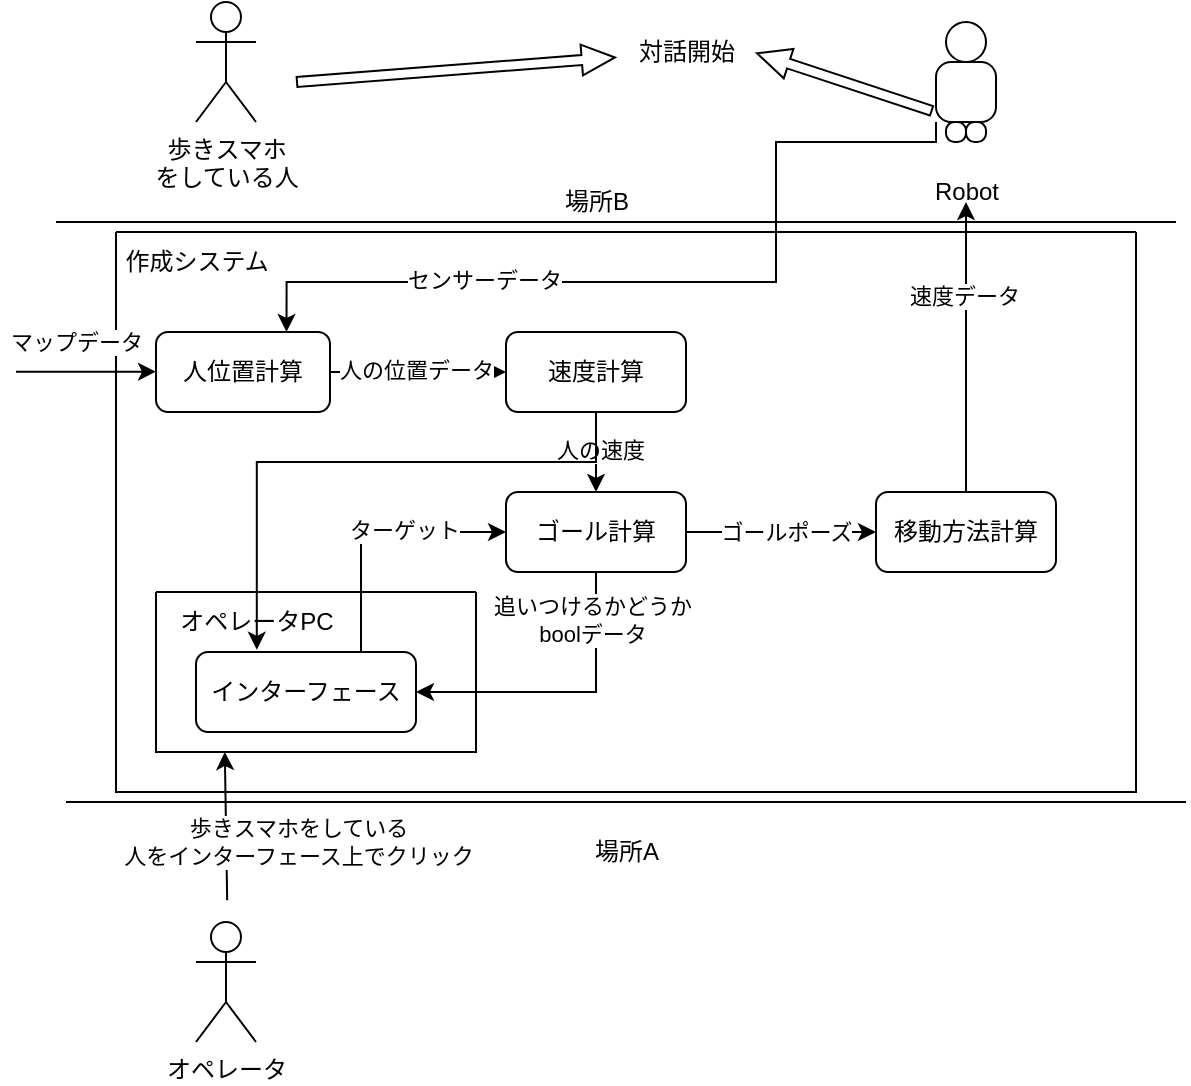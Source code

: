 <mxfile version="22.1.18" type="device">
  <diagram name="ページ1" id="q40Y4H6Cgm2v3x42ygtB">
    <mxGraphModel dx="1456" dy="667" grid="1" gridSize="10" guides="1" tooltips="1" connect="1" arrows="1" fold="1" page="1" pageScale="1" pageWidth="827" pageHeight="1169" math="0" shadow="0">
      <root>
        <mxCell id="0" />
        <mxCell id="1" parent="0" />
        <mxCell id="p3XjbXPdAwx0f5DoJ2kn-6" value="オペレータ" style="shape=umlActor;verticalLabelPosition=bottom;verticalAlign=top;html=1;outlineConnect=0;" parent="1" vertex="1">
          <mxGeometry x="110" y="570" width="30" height="60" as="geometry" />
        </mxCell>
        <mxCell id="p3XjbXPdAwx0f5DoJ2kn-9" value="" style="swimlane;startSize=0;" parent="1" vertex="1">
          <mxGeometry x="70" y="225" width="510" height="280" as="geometry">
            <mxRectangle x="140" y="230" width="50" height="40" as="alternateBounds" />
          </mxGeometry>
        </mxCell>
        <mxCell id="p3XjbXPdAwx0f5DoJ2kn-55" value="" style="edgeStyle=orthogonalEdgeStyle;rounded=0;orthogonalLoop=1;jettySize=auto;html=1;" parent="p3XjbXPdAwx0f5DoJ2kn-9" source="p3XjbXPdAwx0f5DoJ2kn-8" target="p3XjbXPdAwx0f5DoJ2kn-12" edge="1">
          <mxGeometry relative="1" as="geometry" />
        </mxCell>
        <mxCell id="p3XjbXPdAwx0f5DoJ2kn-56" value="人の位置データ" style="edgeLabel;html=1;align=center;verticalAlign=middle;resizable=0;points=[];" parent="p3XjbXPdAwx0f5DoJ2kn-55" vertex="1" connectable="0">
          <mxGeometry x="-0.027" y="1" relative="1" as="geometry">
            <mxPoint as="offset" />
          </mxGeometry>
        </mxCell>
        <mxCell id="p3XjbXPdAwx0f5DoJ2kn-8" value="人位置計算" style="rounded=1;whiteSpace=wrap;html=1;" parent="p3XjbXPdAwx0f5DoJ2kn-9" vertex="1">
          <mxGeometry x="20" y="50" width="87" height="40" as="geometry" />
        </mxCell>
        <mxCell id="p3XjbXPdAwx0f5DoJ2kn-10" value="作成システム" style="text;html=1;align=center;verticalAlign=middle;resizable=0;points=[];autosize=1;strokeColor=none;fillColor=none;" parent="p3XjbXPdAwx0f5DoJ2kn-9" vertex="1">
          <mxGeometry x="-10" width="100" height="30" as="geometry" />
        </mxCell>
        <mxCell id="p3XjbXPdAwx0f5DoJ2kn-81" style="edgeStyle=orthogonalEdgeStyle;rounded=0;orthogonalLoop=1;jettySize=auto;html=1;exitX=0.5;exitY=1;exitDx=0;exitDy=0;entryX=0.5;entryY=0;entryDx=0;entryDy=0;" parent="p3XjbXPdAwx0f5DoJ2kn-9" source="p3XjbXPdAwx0f5DoJ2kn-12" target="p3XjbXPdAwx0f5DoJ2kn-15" edge="1">
          <mxGeometry relative="1" as="geometry" />
        </mxCell>
        <mxCell id="p3XjbXPdAwx0f5DoJ2kn-82" value="人の速度" style="edgeLabel;html=1;align=center;verticalAlign=middle;resizable=0;points=[];" parent="p3XjbXPdAwx0f5DoJ2kn-81" vertex="1" connectable="0">
          <mxGeometry x="-0.073" y="2" relative="1" as="geometry">
            <mxPoint as="offset" />
          </mxGeometry>
        </mxCell>
        <mxCell id="p3XjbXPdAwx0f5DoJ2kn-12" value="速度計算" style="rounded=1;whiteSpace=wrap;html=1;" parent="p3XjbXPdAwx0f5DoJ2kn-9" vertex="1">
          <mxGeometry x="195" y="50" width="90" height="40" as="geometry" />
        </mxCell>
        <mxCell id="p3XjbXPdAwx0f5DoJ2kn-54" style="edgeStyle=orthogonalEdgeStyle;rounded=0;orthogonalLoop=1;jettySize=auto;html=1;exitX=0.5;exitY=1;exitDx=0;exitDy=0;entryX=1;entryY=0.5;entryDx=0;entryDy=0;" parent="p3XjbXPdAwx0f5DoJ2kn-9" source="p3XjbXPdAwx0f5DoJ2kn-15" target="p3XjbXPdAwx0f5DoJ2kn-13" edge="1">
          <mxGeometry relative="1" as="geometry" />
        </mxCell>
        <mxCell id="p3XjbXPdAwx0f5DoJ2kn-67" value="追いつけるかどうか&lt;br&gt;boolデータ" style="edgeLabel;html=1;align=center;verticalAlign=middle;resizable=0;points=[];" parent="p3XjbXPdAwx0f5DoJ2kn-54" vertex="1" connectable="0">
          <mxGeometry x="-0.683" y="-2" relative="1" as="geometry">
            <mxPoint as="offset" />
          </mxGeometry>
        </mxCell>
        <mxCell id="p3XjbXPdAwx0f5DoJ2kn-70" style="edgeStyle=orthogonalEdgeStyle;rounded=0;orthogonalLoop=1;jettySize=auto;html=1;exitX=1;exitY=0.5;exitDx=0;exitDy=0;entryX=0;entryY=0.5;entryDx=0;entryDy=0;" parent="p3XjbXPdAwx0f5DoJ2kn-9" source="p3XjbXPdAwx0f5DoJ2kn-15" target="p3XjbXPdAwx0f5DoJ2kn-17" edge="1">
          <mxGeometry relative="1" as="geometry" />
        </mxCell>
        <mxCell id="p3XjbXPdAwx0f5DoJ2kn-71" value="ゴールポーズ" style="edgeLabel;html=1;align=center;verticalAlign=middle;resizable=0;points=[];" parent="p3XjbXPdAwx0f5DoJ2kn-70" vertex="1" connectable="0">
          <mxGeometry x="0.052" relative="1" as="geometry">
            <mxPoint as="offset" />
          </mxGeometry>
        </mxCell>
        <mxCell id="p3XjbXPdAwx0f5DoJ2kn-15" value="ゴール計算" style="rounded=1;whiteSpace=wrap;html=1;" parent="p3XjbXPdAwx0f5DoJ2kn-9" vertex="1">
          <mxGeometry x="195" y="130" width="90" height="40" as="geometry" />
        </mxCell>
        <mxCell id="p3XjbXPdAwx0f5DoJ2kn-16" style="edgeStyle=orthogonalEdgeStyle;rounded=0;orthogonalLoop=1;jettySize=auto;html=1;exitX=0.5;exitY=1;exitDx=0;exitDy=0;" parent="p3XjbXPdAwx0f5DoJ2kn-9" source="p3XjbXPdAwx0f5DoJ2kn-15" target="p3XjbXPdAwx0f5DoJ2kn-15" edge="1">
          <mxGeometry relative="1" as="geometry" />
        </mxCell>
        <mxCell id="p3XjbXPdAwx0f5DoJ2kn-17" value="移動方法計算" style="rounded=1;whiteSpace=wrap;html=1;" parent="p3XjbXPdAwx0f5DoJ2kn-9" vertex="1">
          <mxGeometry x="380" y="130" width="90" height="40" as="geometry" />
        </mxCell>
        <mxCell id="p3XjbXPdAwx0f5DoJ2kn-30" value="" style="swimlane;startSize=0;" parent="p3XjbXPdAwx0f5DoJ2kn-9" vertex="1">
          <mxGeometry x="20" y="180" width="160" height="80" as="geometry" />
        </mxCell>
        <mxCell id="p3XjbXPdAwx0f5DoJ2kn-13" value="インターフェース" style="rounded=1;whiteSpace=wrap;html=1;" parent="p3XjbXPdAwx0f5DoJ2kn-30" vertex="1">
          <mxGeometry x="20" y="30" width="110" height="40" as="geometry" />
        </mxCell>
        <mxCell id="p3XjbXPdAwx0f5DoJ2kn-31" value="オペレータPC" style="text;html=1;align=center;verticalAlign=middle;resizable=0;points=[];autosize=1;strokeColor=none;fillColor=none;" parent="p3XjbXPdAwx0f5DoJ2kn-30" vertex="1">
          <mxGeometry width="100" height="30" as="geometry" />
        </mxCell>
        <mxCell id="p3XjbXPdAwx0f5DoJ2kn-83" value="" style="endArrow=classic;html=1;rounded=0;exitX=0.75;exitY=0;exitDx=0;exitDy=0;entryX=0;entryY=0.5;entryDx=0;entryDy=0;edgeStyle=orthogonalEdgeStyle;" parent="p3XjbXPdAwx0f5DoJ2kn-9" source="p3XjbXPdAwx0f5DoJ2kn-13" target="p3XjbXPdAwx0f5DoJ2kn-15" edge="1">
          <mxGeometry width="50" height="50" relative="1" as="geometry">
            <mxPoint x="430" y="145" as="sourcePoint" />
            <mxPoint x="480" y="95" as="targetPoint" />
          </mxGeometry>
        </mxCell>
        <mxCell id="p3XjbXPdAwx0f5DoJ2kn-84" value="ターゲット" style="edgeLabel;html=1;align=center;verticalAlign=middle;resizable=0;points=[];" parent="p3XjbXPdAwx0f5DoJ2kn-83" vertex="1" connectable="0">
          <mxGeometry x="0.226" y="1" relative="1" as="geometry">
            <mxPoint as="offset" />
          </mxGeometry>
        </mxCell>
        <mxCell id="mPH4-u29i5e3vEwbWO_n-1" style="edgeStyle=orthogonalEdgeStyle;rounded=0;orthogonalLoop=1;jettySize=auto;html=1;exitX=0.5;exitY=1;exitDx=0;exitDy=0;entryX=0.504;entryY=0.964;entryDx=0;entryDy=0;entryPerimeter=0;" parent="p3XjbXPdAwx0f5DoJ2kn-9" source="p3XjbXPdAwx0f5DoJ2kn-12" target="p3XjbXPdAwx0f5DoJ2kn-31" edge="1">
          <mxGeometry relative="1" as="geometry">
            <Array as="points">
              <mxPoint x="240" y="115" />
              <mxPoint x="70" y="115" />
            </Array>
          </mxGeometry>
        </mxCell>
        <mxCell id="p3XjbXPdAwx0f5DoJ2kn-36" value="歩きスマホ&lt;br&gt;をしている人" style="shape=umlActor;verticalLabelPosition=bottom;verticalAlign=top;html=1;outlineConnect=0;" parent="1" vertex="1">
          <mxGeometry x="110" y="110" width="30" height="60" as="geometry" />
        </mxCell>
        <mxCell id="p3XjbXPdAwx0f5DoJ2kn-47" value="Robot" style="text;html=1;align=center;verticalAlign=middle;resizable=0;points=[];autosize=1;strokeColor=none;fillColor=none;" parent="1" vertex="1">
          <mxGeometry x="465" y="190" width="60" height="30" as="geometry" />
        </mxCell>
        <mxCell id="p3XjbXPdAwx0f5DoJ2kn-50" value="" style="endArrow=classic;html=1;rounded=0;entryX=0.171;entryY=1.021;entryDx=0;entryDy=0;entryPerimeter=0;" parent="1" edge="1">
          <mxGeometry width="50" height="50" relative="1" as="geometry">
            <mxPoint x="125.59" y="559.16" as="sourcePoint" />
            <mxPoint x="124.4" y="485.0" as="targetPoint" />
            <Array as="points">
              <mxPoint x="125.59" y="559.16" />
            </Array>
          </mxGeometry>
        </mxCell>
        <mxCell id="p3XjbXPdAwx0f5DoJ2kn-52" value="歩きスマホをしている&lt;br&gt;人をインターフェース上でクリック" style="edgeLabel;html=1;align=center;verticalAlign=middle;resizable=0;points=[];" parent="p3XjbXPdAwx0f5DoJ2kn-50" vertex="1" connectable="0">
          <mxGeometry x="-0.51" y="1" relative="1" as="geometry">
            <mxPoint x="36" y="-11" as="offset" />
          </mxGeometry>
        </mxCell>
        <mxCell id="p3XjbXPdAwx0f5DoJ2kn-75" value="" style="group" parent="1" vertex="1" connectable="0">
          <mxGeometry x="480" y="120" width="30" height="60" as="geometry" />
        </mxCell>
        <mxCell id="p3XjbXPdAwx0f5DoJ2kn-43" value="" style="ellipse;whiteSpace=wrap;html=1;aspect=fixed;" parent="p3XjbXPdAwx0f5DoJ2kn-75" vertex="1">
          <mxGeometry x="5" width="20" height="20" as="geometry" />
        </mxCell>
        <mxCell id="p3XjbXPdAwx0f5DoJ2kn-44" value="" style="rounded=1;whiteSpace=wrap;html=1;arcSize=25;" parent="p3XjbXPdAwx0f5DoJ2kn-75" vertex="1">
          <mxGeometry y="20" width="30" height="30" as="geometry" />
        </mxCell>
        <mxCell id="p3XjbXPdAwx0f5DoJ2kn-45" value="" style="rounded=1;whiteSpace=wrap;html=1;arcSize=43;" parent="p3XjbXPdAwx0f5DoJ2kn-75" vertex="1">
          <mxGeometry x="5" y="50" width="10" height="10" as="geometry" />
        </mxCell>
        <mxCell id="p3XjbXPdAwx0f5DoJ2kn-46" value="" style="rounded=1;whiteSpace=wrap;html=1;arcSize=43;" parent="p3XjbXPdAwx0f5DoJ2kn-75" vertex="1">
          <mxGeometry x="15" y="50" width="10" height="10" as="geometry" />
        </mxCell>
        <mxCell id="p3XjbXPdAwx0f5DoJ2kn-79" style="edgeStyle=orthogonalEdgeStyle;rounded=0;orthogonalLoop=1;jettySize=auto;html=1;exitX=0.5;exitY=0;exitDx=0;exitDy=0;" parent="1" source="p3XjbXPdAwx0f5DoJ2kn-17" edge="1">
          <mxGeometry relative="1" as="geometry">
            <mxPoint x="495" y="210" as="targetPoint" />
          </mxGeometry>
        </mxCell>
        <mxCell id="p3XjbXPdAwx0f5DoJ2kn-80" value="速度データ" style="edgeLabel;html=1;align=center;verticalAlign=middle;resizable=0;points=[];" parent="p3XjbXPdAwx0f5DoJ2kn-79" vertex="1" connectable="0">
          <mxGeometry x="0.355" y="2" relative="1" as="geometry">
            <mxPoint as="offset" />
          </mxGeometry>
        </mxCell>
        <mxCell id="p3XjbXPdAwx0f5DoJ2kn-85" value="" style="endArrow=classic;html=1;rounded=0;entryX=1.025;entryY=0.697;entryDx=0;entryDy=0;entryPerimeter=0;shape=flexArrow;width=5;endSize=5.222;endWidth=9.444;" parent="1" edge="1">
          <mxGeometry width="50" height="50" relative="1" as="geometry">
            <mxPoint x="478.25" y="164.55" as="sourcePoint" />
            <mxPoint x="390" y="135.46" as="targetPoint" />
          </mxGeometry>
        </mxCell>
        <mxCell id="p3XjbXPdAwx0f5DoJ2kn-86" value="対話開始" style="text;html=1;align=center;verticalAlign=middle;resizable=0;points=[];autosize=1;strokeColor=none;fillColor=none;" parent="1" vertex="1">
          <mxGeometry x="320" y="120" width="70" height="30" as="geometry" />
        </mxCell>
        <mxCell id="870sRw7pD7z9VvGSY5oI-3" style="edgeStyle=orthogonalEdgeStyle;rounded=0;orthogonalLoop=1;jettySize=auto;html=1;entryX=0.75;entryY=0;entryDx=0;entryDy=0;exitX=0;exitY=1;exitDx=0;exitDy=0;" parent="1" source="p3XjbXPdAwx0f5DoJ2kn-44" target="p3XjbXPdAwx0f5DoJ2kn-8" edge="1">
          <mxGeometry relative="1" as="geometry">
            <mxPoint x="470" y="180" as="sourcePoint" />
            <mxPoint x="155.25" y="285" as="targetPoint" />
            <Array as="points">
              <mxPoint x="400" y="180" />
              <mxPoint x="400" y="250" />
              <mxPoint x="155" y="250" />
            </Array>
          </mxGeometry>
        </mxCell>
        <mxCell id="870sRw7pD7z9VvGSY5oI-4" value="センサーデータ" style="edgeLabel;html=1;align=center;verticalAlign=middle;resizable=0;points=[];" parent="870sRw7pD7z9VvGSY5oI-3" vertex="1" connectable="0">
          <mxGeometry x="0.424" y="-1" relative="1" as="geometry">
            <mxPoint as="offset" />
          </mxGeometry>
        </mxCell>
        <mxCell id="870sRw7pD7z9VvGSY5oI-5" value="" style="endArrow=classic;html=1;rounded=0;entryX=0;entryY=0.5;entryDx=0;entryDy=0;" parent="1" edge="1">
          <mxGeometry width="50" height="50" relative="1" as="geometry">
            <mxPoint x="20" y="294.86" as="sourcePoint" />
            <mxPoint x="90" y="294.86" as="targetPoint" />
          </mxGeometry>
        </mxCell>
        <mxCell id="870sRw7pD7z9VvGSY5oI-6" value="マップデータ" style="edgeLabel;html=1;align=center;verticalAlign=middle;resizable=0;points=[];" parent="870sRw7pD7z9VvGSY5oI-5" vertex="1" connectable="0">
          <mxGeometry x="-0.143" relative="1" as="geometry">
            <mxPoint y="-15" as="offset" />
          </mxGeometry>
        </mxCell>
        <mxCell id="9pPuMmvDypeMYqGXIPxz-1" value="" style="endArrow=classic;html=1;rounded=0;shape=flexArrow;width=5;endSize=5.222;endWidth=9.444;" parent="1" target="p3XjbXPdAwx0f5DoJ2kn-86" edge="1">
          <mxGeometry width="50" height="50" relative="1" as="geometry">
            <mxPoint x="160" y="150" as="sourcePoint" />
            <mxPoint x="320" y="160.91" as="targetPoint" />
          </mxGeometry>
        </mxCell>
        <mxCell id="-ZtRT_XqycCp_QkjvWYs-2" value="" style="endArrow=none;html=1;rounded=0;" edge="1" parent="1">
          <mxGeometry width="50" height="50" relative="1" as="geometry">
            <mxPoint x="45" y="510" as="sourcePoint" />
            <mxPoint x="605" y="510" as="targetPoint" />
          </mxGeometry>
        </mxCell>
        <mxCell id="-ZtRT_XqycCp_QkjvWYs-4" value="場所A" style="text;html=1;align=center;verticalAlign=middle;resizable=0;points=[];autosize=1;strokeColor=none;fillColor=none;" vertex="1" parent="1">
          <mxGeometry x="295" y="520" width="60" height="30" as="geometry" />
        </mxCell>
        <mxCell id="-ZtRT_XqycCp_QkjvWYs-5" value="" style="endArrow=none;html=1;rounded=0;" edge="1" parent="1">
          <mxGeometry width="50" height="50" relative="1" as="geometry">
            <mxPoint x="40" y="220" as="sourcePoint" />
            <mxPoint x="600" y="220" as="targetPoint" />
          </mxGeometry>
        </mxCell>
        <mxCell id="-ZtRT_XqycCp_QkjvWYs-6" value="場所B" style="text;html=1;align=center;verticalAlign=middle;resizable=0;points=[];autosize=1;strokeColor=none;fillColor=none;" vertex="1" parent="1">
          <mxGeometry x="280" y="195" width="60" height="30" as="geometry" />
        </mxCell>
      </root>
    </mxGraphModel>
  </diagram>
</mxfile>
